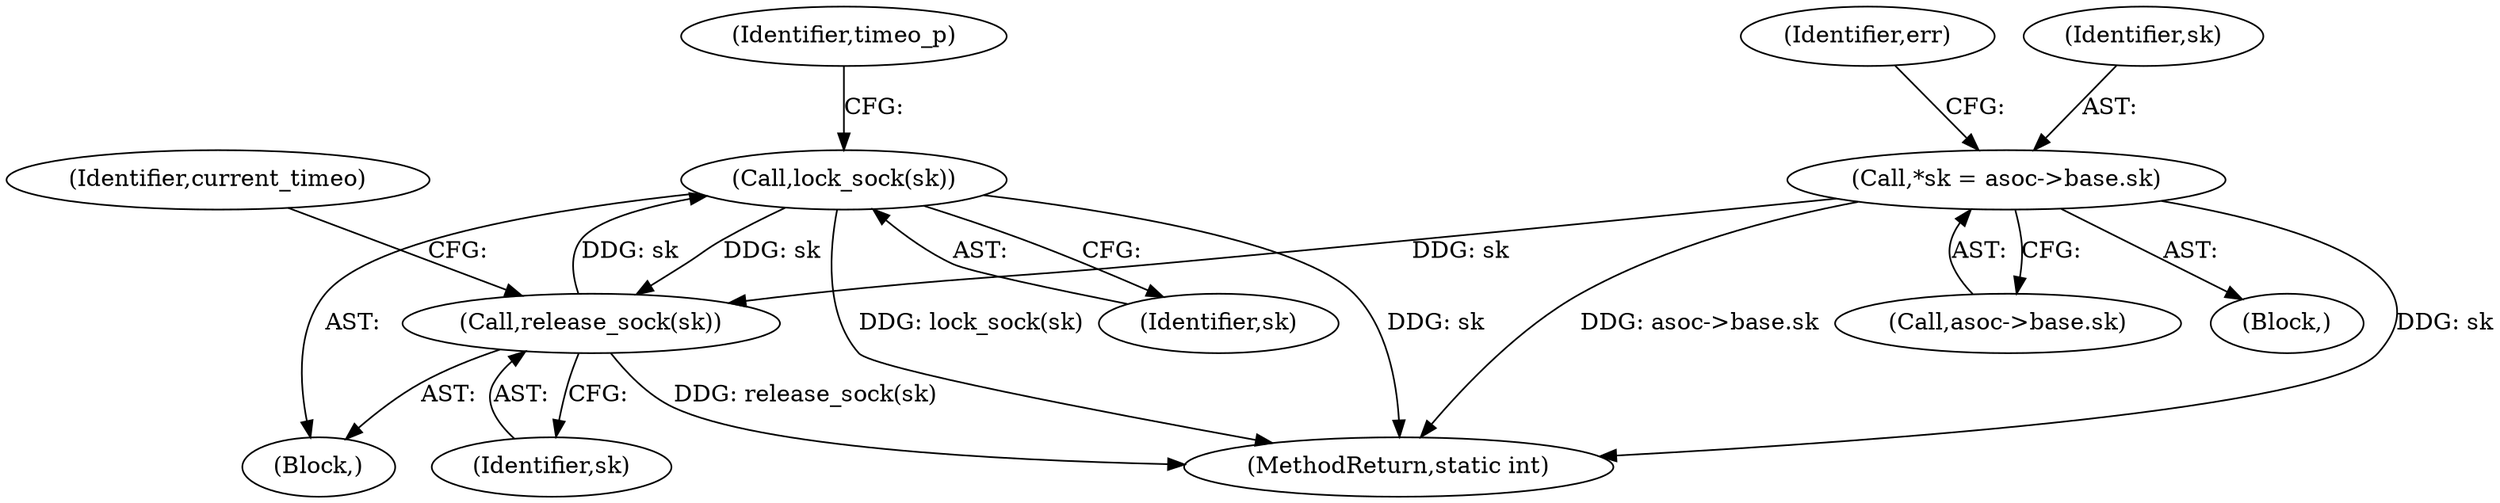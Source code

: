 digraph "0_linux_dfcb9f4f99f1e9a49e43398a7bfbf56927544af1_0@pointer" {
"1000185" [label="(Call,lock_sock(sk))"];
"1000179" [label="(Call,release_sock(sk))"];
"1000185" [label="(Call,lock_sock(sk))"];
"1000110" [label="(Call,*sk = asoc->base.sk)"];
"1000189" [label="(Identifier,timeo_p)"];
"1000138" [label="(Block,)"];
"1000186" [label="(Identifier,sk)"];
"1000185" [label="(Call,lock_sock(sk))"];
"1000110" [label="(Call,*sk = asoc->base.sk)"];
"1000112" [label="(Call,asoc->base.sk)"];
"1000111" [label="(Identifier,sk)"];
"1000182" [label="(Identifier,current_timeo)"];
"1000119" [label="(Identifier,err)"];
"1000222" [label="(MethodReturn,static int)"];
"1000179" [label="(Call,release_sock(sk))"];
"1000108" [label="(Block,)"];
"1000180" [label="(Identifier,sk)"];
"1000185" -> "1000138"  [label="AST: "];
"1000185" -> "1000186"  [label="CFG: "];
"1000186" -> "1000185"  [label="AST: "];
"1000189" -> "1000185"  [label="CFG: "];
"1000185" -> "1000222"  [label="DDG: lock_sock(sk)"];
"1000185" -> "1000222"  [label="DDG: sk"];
"1000185" -> "1000179"  [label="DDG: sk"];
"1000179" -> "1000185"  [label="DDG: sk"];
"1000179" -> "1000138"  [label="AST: "];
"1000179" -> "1000180"  [label="CFG: "];
"1000180" -> "1000179"  [label="AST: "];
"1000182" -> "1000179"  [label="CFG: "];
"1000179" -> "1000222"  [label="DDG: release_sock(sk)"];
"1000110" -> "1000179"  [label="DDG: sk"];
"1000110" -> "1000108"  [label="AST: "];
"1000110" -> "1000112"  [label="CFG: "];
"1000111" -> "1000110"  [label="AST: "];
"1000112" -> "1000110"  [label="AST: "];
"1000119" -> "1000110"  [label="CFG: "];
"1000110" -> "1000222"  [label="DDG: asoc->base.sk"];
"1000110" -> "1000222"  [label="DDG: sk"];
}
